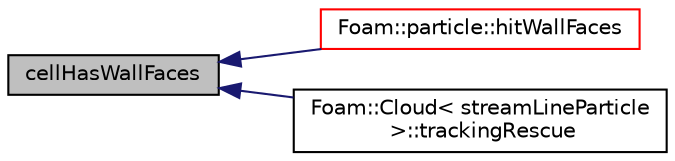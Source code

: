 digraph "cellHasWallFaces"
{
  bgcolor="transparent";
  edge [fontname="Helvetica",fontsize="10",labelfontname="Helvetica",labelfontsize="10"];
  node [fontname="Helvetica",fontsize="10",shape=record];
  rankdir="LR";
  Node1 [label="cellHasWallFaces",height=0.2,width=0.4,color="black", fillcolor="grey75", style="filled", fontcolor="black"];
  Node1 -> Node2 [dir="back",color="midnightblue",fontsize="10",style="solid",fontname="Helvetica"];
  Node2 [label="Foam::particle::hitWallFaces",height=0.2,width=0.4,color="red",URL="$a01812.html#abf78981c0a99e9f135ebc37efcfd1544"];
  Node1 -> Node3 [dir="back",color="midnightblue",fontsize="10",style="solid",fontname="Helvetica"];
  Node3 [label="Foam::Cloud\< streamLineParticle\l \>::trackingRescue",height=0.2,width=0.4,color="black",URL="$a00277.html#a39b939425d3dc8f1088873ce4f761c98",tooltip="Increment the nTrackingRescues counter. "];
}
